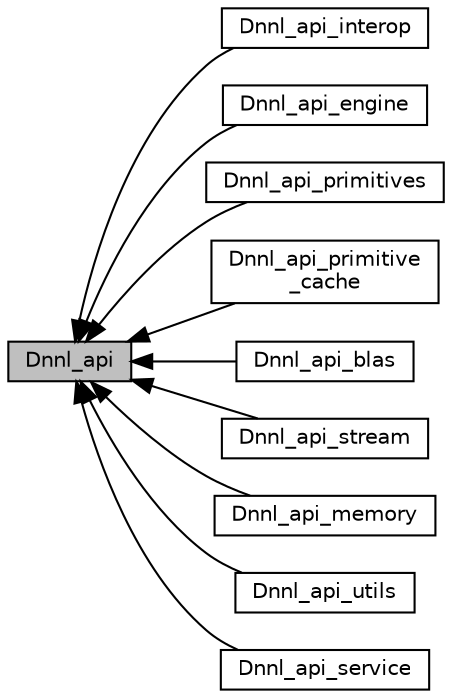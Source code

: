 digraph "Dnnl_api"
{
  edge [fontname="Helvetica",fontsize="10",labelfontname="Helvetica",labelfontsize="10"];
  node [fontname="Helvetica",fontsize="10",shape=box];
  rankdir=LR;
  Node9 [label="Dnnl_api_interop",height=0.2,width=0.4,color="black", fillcolor="white", style="filled",URL="$group__dnnl__api__interop.html",tooltip=" "];
  Node4 [label="Dnnl_api_engine",height=0.2,width=0.4,color="black", fillcolor="white", style="filled",URL="$group__dnnl__api__engine.html",tooltip=" "];
  Node2 [label="Dnnl_api_primitives",height=0.2,width=0.4,color="black", fillcolor="white", style="filled",URL="$group__dnnl__api__primitives.html",tooltip=" "];
  Node6 [label="Dnnl_api_primitive\l_cache",height=0.2,width=0.4,color="black", fillcolor="white", style="filled",URL="$group__dnnl__api__primitive__cache.html",tooltip=" "];
  Node8 [label="Dnnl_api_blas",height=0.2,width=0.4,color="black", fillcolor="white", style="filled",URL="$group__dnnl__api__blas.html",tooltip=" "];
  Node5 [label="Dnnl_api_stream",height=0.2,width=0.4,color="black", fillcolor="white", style="filled",URL="$group__dnnl__api__stream.html",tooltip=" "];
  Node3 [label="Dnnl_api_memory",height=0.2,width=0.4,color="black", fillcolor="white", style="filled",URL="$group__dnnl__api__memory.html",tooltip=" "];
  Node1 [label="Dnnl_api",height=0.2,width=0.4,color="black", fillcolor="grey75", style="filled", fontcolor="black",tooltip=" "];
  Node10 [label="Dnnl_api_utils",height=0.2,width=0.4,color="black", fillcolor="white", style="filled",URL="$group__dnnl__api__utils.html",tooltip=" "];
  Node7 [label="Dnnl_api_service",height=0.2,width=0.4,color="black", fillcolor="white", style="filled",URL="$group__dnnl__api__service.html",tooltip=" "];
  Node1->Node2 [shape=plaintext, dir="back", style="solid"];
  Node1->Node3 [shape=plaintext, dir="back", style="solid"];
  Node1->Node4 [shape=plaintext, dir="back", style="solid"];
  Node1->Node5 [shape=plaintext, dir="back", style="solid"];
  Node1->Node6 [shape=plaintext, dir="back", style="solid"];
  Node1->Node7 [shape=plaintext, dir="back", style="solid"];
  Node1->Node8 [shape=plaintext, dir="back", style="solid"];
  Node1->Node9 [shape=plaintext, dir="back", style="solid"];
  Node1->Node10 [shape=plaintext, dir="back", style="solid"];
}
